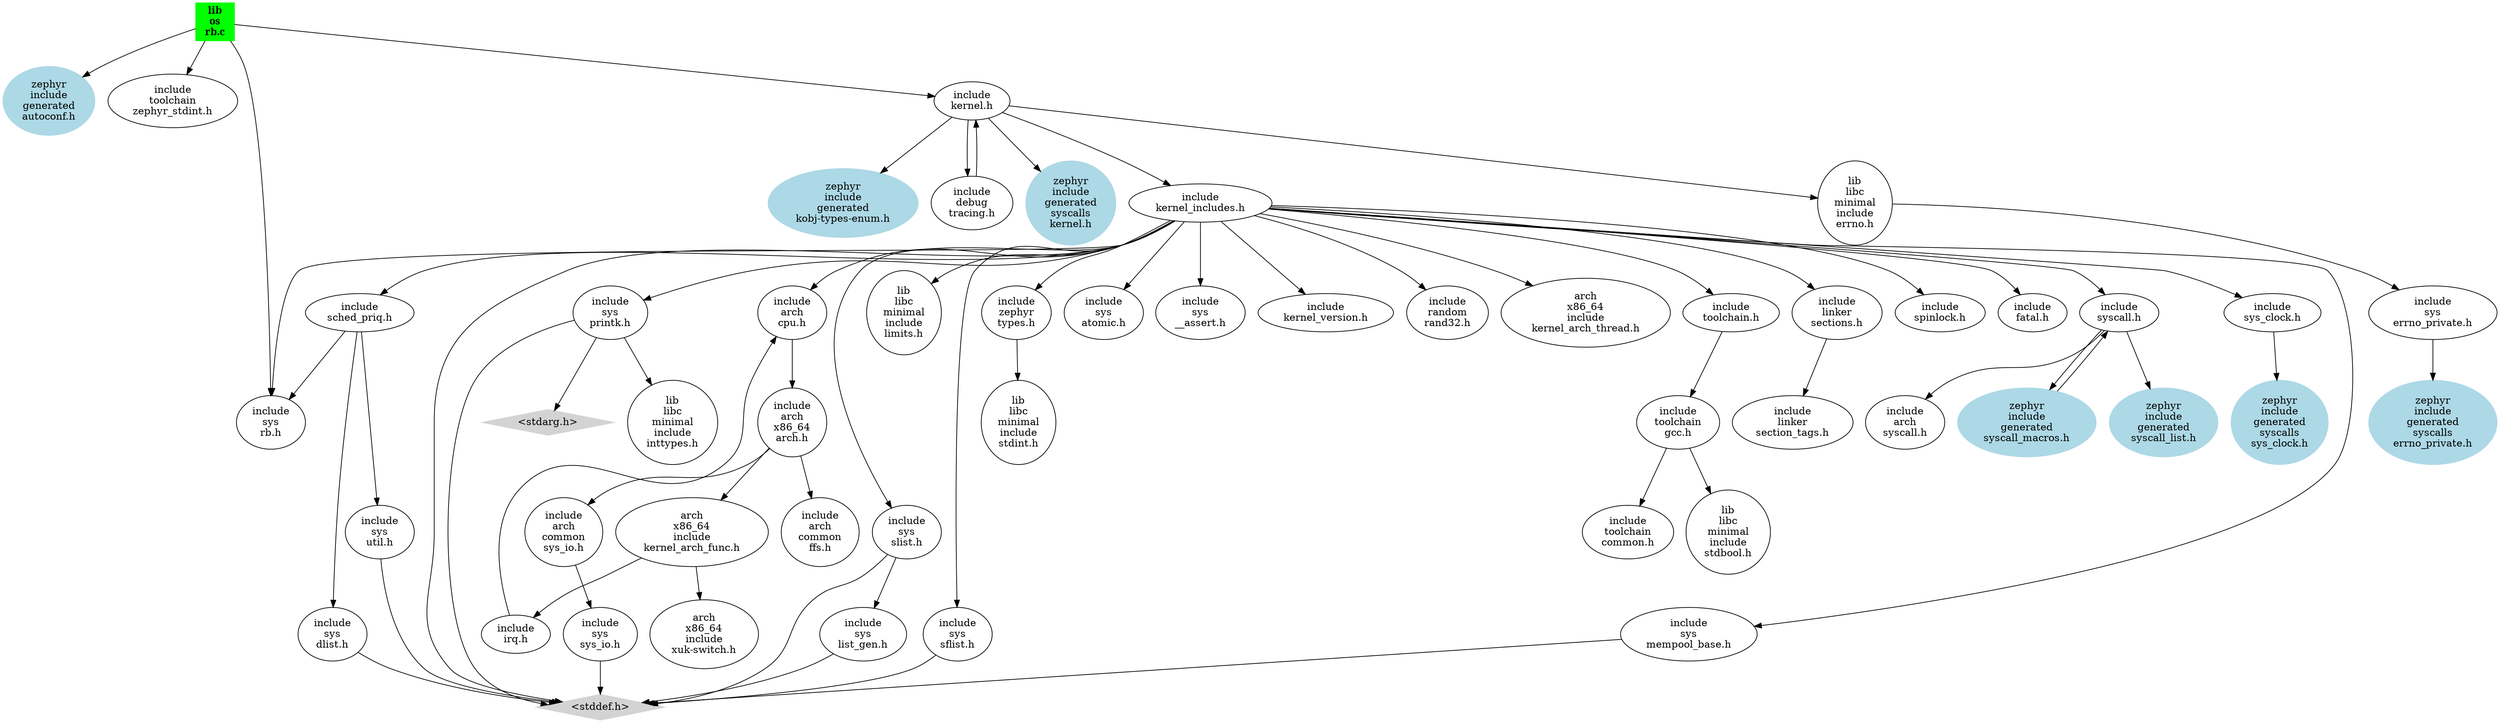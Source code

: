 // Include Map for /home/ming/zephyr.github/zephyr/lib/os/rb.c
digraph {
	"lib
os
rb.c" [label="lib
os
rb.c" color=green fontname=bold shape=box style=filled]
	"zephyr
include
generated
autoconf.h" [label="zephyr
include
generated
autoconf.h" color=lightblue fontname="" shape=oval style=filled]
	"lib
os
rb.c" -> "zephyr
include
generated
autoconf.h"
	"include
toolchain
zephyr_stdint.h" [label="include
toolchain
zephyr_stdint.h" color=black fontname="" shape=oval style=""]
	"lib
os
rb.c" -> "include
toolchain
zephyr_stdint.h"
	"include
kernel.h" [label="include
kernel.h" color=black fontname="" shape=oval style=""]
	"lib
os
rb.c" -> "include
kernel.h"
	"include
sys
rb.h" [label="include
sys
rb.h" color=black fontname="" shape=oval style=""]
	"lib
os
rb.c" -> "include
sys
rb.h"
	"include
kernel_includes.h" [label="include
kernel_includes.h" color=black fontname="" shape=oval style=""]
	"include
kernel.h" -> "include
kernel_includes.h"
	"lib
libc
minimal
include
errno.h" [label="lib
libc
minimal
include
errno.h" color=black fontname="" shape=oval style=""]
	"include
kernel.h" -> "lib
libc
minimal
include
errno.h"
	"zephyr
include
generated
kobj-types-enum.h" [label="zephyr
include
generated
kobj-types-enum.h" color=lightblue fontname="" shape=oval style=filled]
	"include
kernel.h" -> "zephyr
include
generated
kobj-types-enum.h"
	"include
debug
tracing.h" [label="include
debug
tracing.h" color=black fontname="" shape=oval style=""]
	"include
kernel.h" -> "include
debug
tracing.h"
	"zephyr
include
generated
syscalls
kernel.h" [label="zephyr
include
generated
syscalls
kernel.h" color=lightblue fontname="" shape=oval style=filled]
	"include
kernel.h" -> "zephyr
include
generated
syscalls
kernel.h"
	"\<stddef.h\>" [label="\<stddef.h\>" color=lightgrey fontname="" shape=diamond style=filled]
	"include
kernel_includes.h" -> "\<stddef.h\>"
	"include
zephyr
types.h" [label="include
zephyr
types.h" color=black fontname="" shape=oval style=""]
	"include
kernel_includes.h" -> "include
zephyr
types.h"
	"lib
libc
minimal
include
limits.h" [label="lib
libc
minimal
include
limits.h" color=black fontname="" shape=oval style=""]
	"include
kernel_includes.h" -> "lib
libc
minimal
include
limits.h"
	"include
toolchain.h" [label="include
toolchain.h" color=black fontname="" shape=oval style=""]
	"include
kernel_includes.h" -> "include
toolchain.h"
	"include
linker
sections.h" [label="include
linker
sections.h" color=black fontname="" shape=oval style=""]
	"include
kernel_includes.h" -> "include
linker
sections.h"
	"include
sys
atomic.h" [label="include
sys
atomic.h" color=black fontname="" shape=oval style=""]
	"include
kernel_includes.h" -> "include
sys
atomic.h"
	"include
sys
__assert.h" [label="include
sys
__assert.h" color=black fontname="" shape=oval style=""]
	"include
kernel_includes.h" -> "include
sys
__assert.h"
	"include
sched_priq.h" [label="include
sched_priq.h" color=black fontname="" shape=oval style=""]
	"include
kernel_includes.h" -> "include
sched_priq.h"
	"include
sys
slist.h" [label="include
sys
slist.h" color=black fontname="" shape=oval style=""]
	"include
kernel_includes.h" -> "include
sys
slist.h"
	"include
sys
sflist.h" [label="include
sys
sflist.h" color=black fontname="" shape=oval style=""]
	"include
kernel_includes.h" -> "include
sys
sflist.h"
	"include
sys
mempool_base.h" [label="include
sys
mempool_base.h" color=black fontname="" shape=oval style=""]
	"include
kernel_includes.h" -> "include
sys
mempool_base.h"
	"include
kernel_version.h" [label="include
kernel_version.h" color=black fontname="" shape=oval style=""]
	"include
kernel_includes.h" -> "include
kernel_version.h"
	"include
random
rand32.h" [label="include
random
rand32.h" color=black fontname="" shape=oval style=""]
	"include
kernel_includes.h" -> "include
random
rand32.h"
	"arch
x86_64
include
kernel_arch_thread.h" [label="arch
x86_64
include
kernel_arch_thread.h" color=black fontname="" shape=oval style=""]
	"include
kernel_includes.h" -> "arch
x86_64
include
kernel_arch_thread.h"
	"include
syscall.h" [label="include
syscall.h" color=black fontname="" shape=oval style=""]
	"include
kernel_includes.h" -> "include
syscall.h"
	"include
sys
printk.h" [label="include
sys
printk.h" color=black fontname="" shape=oval style=""]
	"include
kernel_includes.h" -> "include
sys
printk.h"
	"include
arch
cpu.h" [label="include
arch
cpu.h" color=black fontname="" shape=oval style=""]
	"include
kernel_includes.h" -> "include
arch
cpu.h"
	"include
kernel_includes.h" -> "include
sys
rb.h"
	"include
sys_clock.h" [label="include
sys_clock.h" color=black fontname="" shape=oval style=""]
	"include
kernel_includes.h" -> "include
sys_clock.h"
	"include
spinlock.h" [label="include
spinlock.h" color=black fontname="" shape=oval style=""]
	"include
kernel_includes.h" -> "include
spinlock.h"
	"include
fatal.h" [label="include
fatal.h" color=black fontname="" shape=oval style=""]
	"include
kernel_includes.h" -> "include
fatal.h"
	"lib
libc
minimal
include
stdint.h" [label="lib
libc
minimal
include
stdint.h" color=black fontname="" shape=oval style=""]
	"include
zephyr
types.h" -> "lib
libc
minimal
include
stdint.h"
	"include
toolchain
gcc.h" [label="include
toolchain
gcc.h" color=black fontname="" shape=oval style=""]
	"include
toolchain.h" -> "include
toolchain
gcc.h"
	"include
toolchain
common.h" [label="include
toolchain
common.h" color=black fontname="" shape=oval style=""]
	"include
toolchain
gcc.h" -> "include
toolchain
common.h"
	"lib
libc
minimal
include
stdbool.h" [label="lib
libc
minimal
include
stdbool.h" color=black fontname="" shape=oval style=""]
	"include
toolchain
gcc.h" -> "lib
libc
minimal
include
stdbool.h"
	"include
linker
section_tags.h" [label="include
linker
section_tags.h" color=black fontname="" shape=oval style=""]
	"include
linker
sections.h" -> "include
linker
section_tags.h"
	"include
sys
util.h" [label="include
sys
util.h" color=black fontname="" shape=oval style=""]
	"include
sched_priq.h" -> "include
sys
util.h"
	"include
sys
dlist.h" [label="include
sys
dlist.h" color=black fontname="" shape=oval style=""]
	"include
sched_priq.h" -> "include
sys
dlist.h"
	"include
sched_priq.h" -> "include
sys
rb.h"
	"include
sys
util.h" -> "\<stddef.h\>"
	"include
sys
dlist.h" -> "\<stddef.h\>"
	"include
sys
slist.h" -> "\<stddef.h\>"
	"include
sys
list_gen.h" [label="include
sys
list_gen.h" color=black fontname="" shape=oval style=""]
	"include
sys
slist.h" -> "include
sys
list_gen.h"
	"include
sys
list_gen.h" -> "\<stddef.h\>"
	"include
sys
sflist.h" -> "\<stddef.h\>"
	"include
sys
mempool_base.h" -> "\<stddef.h\>"
	"zephyr
include
generated
syscall_list.h" [label="zephyr
include
generated
syscall_list.h" color=lightblue fontname="" shape=oval style=filled]
	"include
syscall.h" -> "zephyr
include
generated
syscall_list.h"
	"include
arch
syscall.h" [label="include
arch
syscall.h" color=black fontname="" shape=oval style=""]
	"include
syscall.h" -> "include
arch
syscall.h"
	"zephyr
include
generated
syscall_macros.h" [label="zephyr
include
generated
syscall_macros.h" color=lightblue fontname="" shape=oval style=filled]
	"include
syscall.h" -> "zephyr
include
generated
syscall_macros.h"
	"zephyr
include
generated
syscall_macros.h" -> "include
syscall.h"
	"include
sys
printk.h" -> "\<stddef.h\>"
	"\<stdarg.h\>" [label="\<stdarg.h\>" color=lightgrey fontname="" shape=diamond style=filled]
	"include
sys
printk.h" -> "\<stdarg.h\>"
	"lib
libc
minimal
include
inttypes.h" [label="lib
libc
minimal
include
inttypes.h" color=black fontname="" shape=oval style=""]
	"include
sys
printk.h" -> "lib
libc
minimal
include
inttypes.h"
	"include
arch
x86_64
arch.h" [label="include
arch
x86_64
arch.h" color=black fontname="" shape=oval style=""]
	"include
arch
cpu.h" -> "include
arch
x86_64
arch.h"
	"arch
x86_64
include
kernel_arch_func.h" [label="arch
x86_64
include
kernel_arch_func.h" color=black fontname="" shape=oval style=""]
	"include
arch
x86_64
arch.h" -> "arch
x86_64
include
kernel_arch_func.h"
	"include
arch
common
sys_io.h" [label="include
arch
common
sys_io.h" color=black fontname="" shape=oval style=""]
	"include
arch
x86_64
arch.h" -> "include
arch
common
sys_io.h"
	"include
arch
common
ffs.h" [label="include
arch
common
ffs.h" color=black fontname="" shape=oval style=""]
	"include
arch
x86_64
arch.h" -> "include
arch
common
ffs.h"
	"include
irq.h" [label="include
irq.h" color=black fontname="" shape=oval style=""]
	"arch
x86_64
include
kernel_arch_func.h" -> "include
irq.h"
	"arch
x86_64
include
xuk-switch.h" [label="arch
x86_64
include
xuk-switch.h" color=black fontname="" shape=oval style=""]
	"arch
x86_64
include
kernel_arch_func.h" -> "arch
x86_64
include
xuk-switch.h"
	"include
irq.h" -> "include
arch
cpu.h"
	"include
sys
sys_io.h" [label="include
sys
sys_io.h" color=black fontname="" shape=oval style=""]
	"include
arch
common
sys_io.h" -> "include
sys
sys_io.h"
	"include
sys
sys_io.h" -> "\<stddef.h\>"
	"zephyr
include
generated
syscalls
sys_clock.h" [label="zephyr
include
generated
syscalls
sys_clock.h" color=lightblue fontname="" shape=oval style=filled]
	"include
sys_clock.h" -> "zephyr
include
generated
syscalls
sys_clock.h"
	"include
sys
errno_private.h" [label="include
sys
errno_private.h" color=black fontname="" shape=oval style=""]
	"lib
libc
minimal
include
errno.h" -> "include
sys
errno_private.h"
	"zephyr
include
generated
syscalls
errno_private.h" [label="zephyr
include
generated
syscalls
errno_private.h" color=lightblue fontname="" shape=oval style=filled]
	"include
sys
errno_private.h" -> "zephyr
include
generated
syscalls
errno_private.h"
	"include
debug
tracing.h" -> "include
kernel.h"
}
